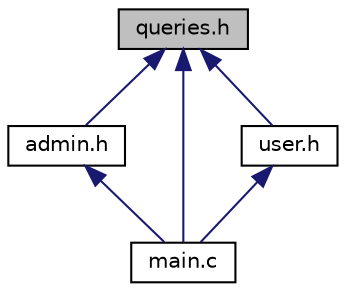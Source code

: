digraph "queries.h"
{
 // LATEX_PDF_SIZE
  edge [fontname="Helvetica",fontsize="10",labelfontname="Helvetica",labelfontsize="10"];
  node [fontname="Helvetica",fontsize="10",shape=record];
  Node1 [label="queries.h",height=0.2,width=0.4,color="black", fillcolor="grey75", style="filled", fontcolor="black",tooltip="This file contains function declarations for performing various database queries related to users,..."];
  Node1 -> Node2 [dir="back",color="midnightblue",fontsize="10",style="solid"];
  Node2 [label="admin.h",height=0.2,width=0.4,color="black", fillcolor="white", style="filled",URL="$admin_8h.html",tooltip="Fichier d'en-tête contenant les déclarations de fonctions pour la gestion des événements,..."];
  Node2 -> Node3 [dir="back",color="midnightblue",fontsize="10",style="solid"];
  Node3 [label="main.c",height=0.2,width=0.4,color="black", fillcolor="white", style="filled",URL="$main_8c.html",tooltip="Ceci est le fichier principal pour le programme de gestion d'événements. Ce programme permet aux util..."];
  Node1 -> Node3 [dir="back",color="midnightblue",fontsize="10",style="solid"];
  Node1 -> Node4 [dir="back",color="midnightblue",fontsize="10",style="solid"];
  Node4 [label="user.h",height=0.2,width=0.4,color="black", fillcolor="white", style="filled",URL="$user_8h.html",tooltip="Fichier d'en-tête pour les fonctions et structures liées à l'utilisateur. Ce fichier contient les déc..."];
  Node4 -> Node3 [dir="back",color="midnightblue",fontsize="10",style="solid"];
}
